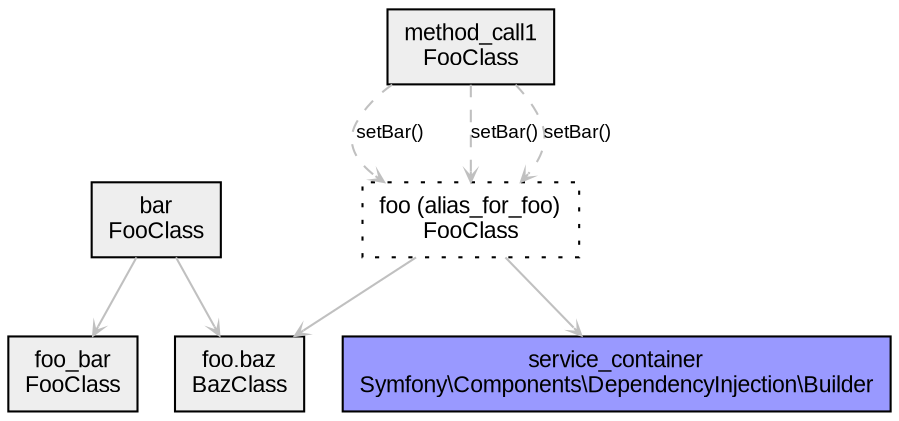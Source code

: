 digraph sc {
  ratio="compress"
  node [fontsize="11" fontname="Arial" shape="record"];
  edge [fontsize="9" fontname="Arial" color="grey" arrowhead="open" arrowsize="0.5"];

  node_foo [label="foo (alias_for_foo)\nFooClass\n", shape=record, fillcolor="#eeeeee", style="dotted"];
  node_bar [label="bar\nFooClass\n", shape=record, fillcolor="#eeeeee", style="filled"];
  node_foo_baz [label="foo.baz\nBazClass\n", shape=record, fillcolor="#eeeeee", style="filled"];
  node_foo_bar [label="foo_bar\nFooClass\n", shape=record, fillcolor="#eeeeee", style="filled"];
  node_method_call1 [label="method_call1\nFooClass\n", shape=record, fillcolor="#eeeeee", style="filled"];
  node_service_container [label="service_container\nSymfony\\Components\\DependencyInjection\\Builder\n", shape=record, fillcolor="#9999ff", style="filled"];
  node_foo -> node_foo_baz [label="" style="filled"];
  node_foo -> node_service_container [label="" style="filled"];
  node_bar -> node_foo_baz [label="" style="filled"];
  node_bar -> node_foo_bar [label="" style="filled"];
  node_method_call1 -> node_foo [label="setBar()" style="dashed"];
  node_method_call1 -> node_foo [label="setBar()" style="dashed"];
  node_method_call1 -> node_foo [label="setBar()" style="dashed"];
}
